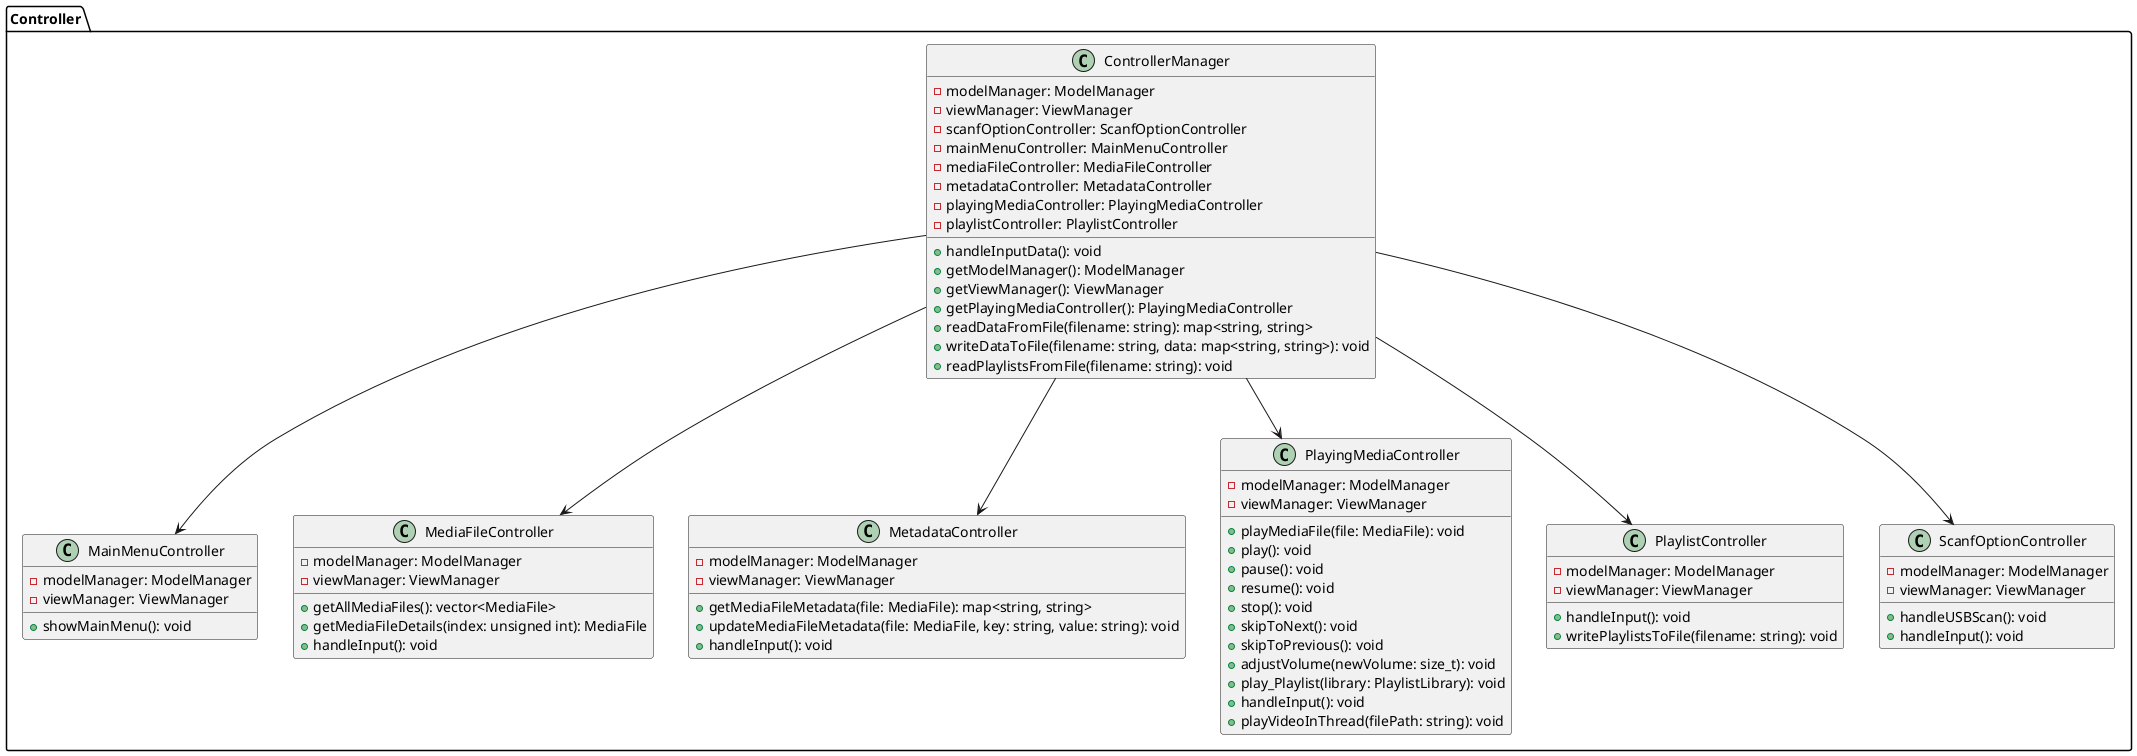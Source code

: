 @startuml
package Controller {
    class ControllerManager {
        - modelManager: ModelManager
        - viewManager: ViewManager
        - scanfOptionController: ScanfOptionController
        - mainMenuController: MainMenuController
        - mediaFileController: MediaFileController
        - metadataController: MetadataController
        - playingMediaController: PlayingMediaController
        - playlistController: PlaylistController
        + handleInputData(): void
        + getModelManager(): ModelManager
        + getViewManager(): ViewManager
        + getPlayingMediaController(): PlayingMediaController
        + readDataFromFile(filename: string): map<string, string>
        + writeDataToFile(filename: string, data: map<string, string>): void
        + readPlaylistsFromFile(filename: string): void
    }

    class MainMenuController {
        - modelManager: ModelManager
        - viewManager: ViewManager
        + showMainMenu(): void
    }

    class MediaFileController {
        - modelManager: ModelManager
        - viewManager: ViewManager
        + getAllMediaFiles(): vector<MediaFile>
        + getMediaFileDetails(index: unsigned int): MediaFile
        + handleInput(): void
    }

    class MetadataController {
        - modelManager: ModelManager
        - viewManager: ViewManager
        + getMediaFileMetadata(file: MediaFile): map<string, string>
        + updateMediaFileMetadata(file: MediaFile, key: string, value: string): void
        + handleInput(): void
    }

    class PlayingMediaController {
        - modelManager: ModelManager
        - viewManager: ViewManager
        + playMediaFile(file: MediaFile): void
        + play(): void
        + pause(): void
        + resume(): void
        + stop(): void
        + skipToNext(): void
        + skipToPrevious(): void
        + adjustVolume(newVolume: size_t): void
        + play_Playlist(library: PlaylistLibrary): void
        + handleInput(): void
        + playVideoInThread(filePath: string): void
    }

    class PlaylistController {
        - modelManager: ModelManager
        - viewManager: ViewManager
        + handleInput(): void
        + writePlaylistsToFile(filename: string): void
    }

    class ScanfOptionController {
        - modelManager: ModelManager
        - viewManager: ViewManager
        + handleUSBScan(): void
        + handleInput(): void
    }

    ControllerManager --> MainMenuController
    ControllerManager --> MediaFileController
    ControllerManager --> MetadataController
    ControllerManager --> PlayingMediaController
    ControllerManager --> PlaylistController
    ControllerManager --> ScanfOptionController
}
@enduml
